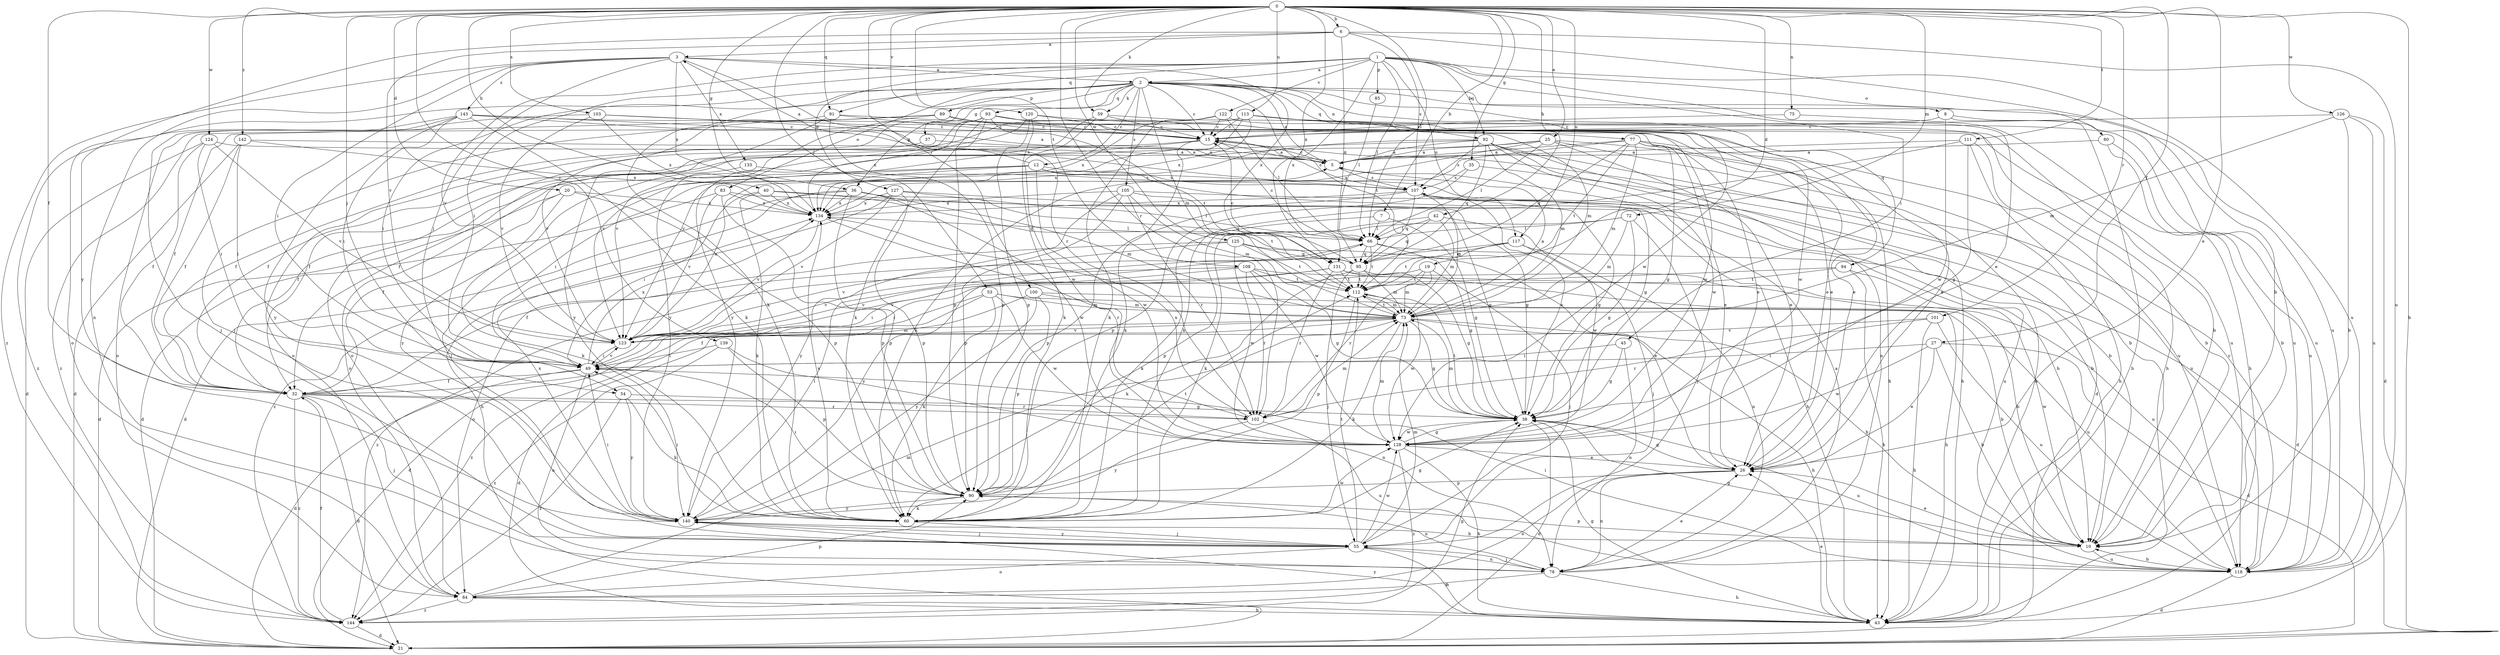 strict digraph  {
0;
1;
2;
3;
5;
6;
7;
8;
10;
12;
15;
19;
20;
21;
25;
26;
27;
32;
35;
36;
37;
38;
40;
42;
43;
45;
49;
53;
54;
55;
59;
60;
66;
72;
73;
75;
77;
78;
80;
83;
84;
85;
89;
90;
91;
92;
93;
94;
95;
100;
101;
102;
103;
105;
107;
108;
111;
112;
113;
117;
118;
120;
122;
123;
124;
125;
126;
127;
128;
131;
133;
134;
139;
140;
142;
143;
144;
0 -> 6  [label=b];
0 -> 7  [label=b];
0 -> 19  [label=d];
0 -> 20  [label=d];
0 -> 25  [label=e];
0 -> 26  [label=e];
0 -> 27  [label=f];
0 -> 32  [label=f];
0 -> 35  [label=g];
0 -> 36  [label=g];
0 -> 40  [label=h];
0 -> 42  [label=h];
0 -> 43  [label=h];
0 -> 53  [label=j];
0 -> 54  [label=j];
0 -> 59  [label=k];
0 -> 66  [label=l];
0 -> 72  [label=m];
0 -> 75  [label=n];
0 -> 91  [label=q];
0 -> 100  [label=r];
0 -> 101  [label=r];
0 -> 102  [label=r];
0 -> 103  [label=s];
0 -> 108  [label=t];
0 -> 111  [label=t];
0 -> 113  [label=u];
0 -> 117  [label=u];
0 -> 120  [label=v];
0 -> 124  [label=w];
0 -> 125  [label=w];
0 -> 126  [label=w];
0 -> 131  [label=x];
0 -> 139  [label=y];
0 -> 142  [label=z];
1 -> 2  [label=a];
1 -> 26  [label=e];
1 -> 45  [label=i];
1 -> 49  [label=i];
1 -> 66  [label=l];
1 -> 80  [label=o];
1 -> 85  [label=p];
1 -> 91  [label=q];
1 -> 92  [label=q];
1 -> 117  [label=u];
1 -> 118  [label=u];
1 -> 122  [label=v];
1 -> 123  [label=v];
1 -> 127  [label=w];
1 -> 131  [label=x];
2 -> 8  [label=b];
2 -> 12  [label=c];
2 -> 15  [label=c];
2 -> 36  [label=g];
2 -> 37  [label=g];
2 -> 49  [label=i];
2 -> 59  [label=k];
2 -> 60  [label=k];
2 -> 73  [label=m];
2 -> 77  [label=n];
2 -> 83  [label=o];
2 -> 84  [label=o];
2 -> 89  [label=p];
2 -> 92  [label=q];
2 -> 93  [label=q];
2 -> 94  [label=q];
2 -> 105  [label=s];
2 -> 112  [label=t];
2 -> 118  [label=u];
2 -> 128  [label=w];
3 -> 2  [label=a];
3 -> 49  [label=i];
3 -> 54  [label=j];
3 -> 78  [label=n];
3 -> 102  [label=r];
3 -> 131  [label=x];
3 -> 133  [label=x];
3 -> 134  [label=x];
3 -> 143  [label=z];
3 -> 144  [label=z];
5 -> 2  [label=a];
5 -> 15  [label=c];
5 -> 107  [label=s];
6 -> 3  [label=a];
6 -> 10  [label=b];
6 -> 95  [label=q];
6 -> 107  [label=s];
6 -> 118  [label=u];
6 -> 123  [label=v];
6 -> 140  [label=y];
7 -> 38  [label=g];
7 -> 60  [label=k];
7 -> 66  [label=l];
8 -> 15  [label=c];
8 -> 43  [label=h];
8 -> 118  [label=u];
8 -> 128  [label=w];
10 -> 26  [label=e];
10 -> 38  [label=g];
10 -> 90  [label=p];
10 -> 118  [label=u];
12 -> 3  [label=a];
12 -> 10  [label=b];
12 -> 32  [label=f];
12 -> 38  [label=g];
12 -> 49  [label=i];
12 -> 55  [label=j];
12 -> 107  [label=s];
12 -> 128  [label=w];
15 -> 5  [label=a];
15 -> 32  [label=f];
15 -> 60  [label=k];
15 -> 84  [label=o];
19 -> 55  [label=j];
19 -> 73  [label=m];
19 -> 102  [label=r];
19 -> 112  [label=t];
19 -> 123  [label=v];
20 -> 21  [label=d];
20 -> 32  [label=f];
20 -> 60  [label=k];
20 -> 90  [label=p];
20 -> 134  [label=x];
25 -> 5  [label=a];
25 -> 10  [label=b];
25 -> 26  [label=e];
25 -> 32  [label=f];
25 -> 43  [label=h];
25 -> 66  [label=l];
25 -> 134  [label=x];
26 -> 38  [label=g];
26 -> 78  [label=n];
26 -> 84  [label=o];
26 -> 90  [label=p];
27 -> 10  [label=b];
27 -> 21  [label=d];
27 -> 26  [label=e];
27 -> 49  [label=i];
27 -> 128  [label=w];
32 -> 21  [label=d];
32 -> 38  [label=g];
32 -> 55  [label=j];
32 -> 102  [label=r];
32 -> 144  [label=z];
35 -> 90  [label=p];
35 -> 107  [label=s];
35 -> 118  [label=u];
36 -> 21  [label=d];
36 -> 43  [label=h];
36 -> 73  [label=m];
36 -> 90  [label=p];
36 -> 95  [label=q];
36 -> 128  [label=w];
36 -> 134  [label=x];
37 -> 5  [label=a];
37 -> 32  [label=f];
38 -> 21  [label=d];
38 -> 73  [label=m];
38 -> 107  [label=s];
38 -> 112  [label=t];
38 -> 118  [label=u];
38 -> 128  [label=w];
40 -> 38  [label=g];
40 -> 49  [label=i];
40 -> 60  [label=k];
40 -> 95  [label=q];
40 -> 134  [label=x];
42 -> 66  [label=l];
42 -> 73  [label=m];
42 -> 90  [label=p];
42 -> 95  [label=q];
42 -> 128  [label=w];
43 -> 26  [label=e];
43 -> 38  [label=g];
43 -> 140  [label=y];
45 -> 38  [label=g];
45 -> 49  [label=i];
45 -> 78  [label=n];
49 -> 21  [label=d];
49 -> 32  [label=f];
49 -> 78  [label=n];
49 -> 123  [label=v];
49 -> 134  [label=x];
53 -> 10  [label=b];
53 -> 21  [label=d];
53 -> 60  [label=k];
53 -> 73  [label=m];
53 -> 128  [label=w];
53 -> 144  [label=z];
54 -> 60  [label=k];
54 -> 102  [label=r];
54 -> 140  [label=y];
54 -> 144  [label=z];
55 -> 43  [label=h];
55 -> 73  [label=m];
55 -> 78  [label=n];
55 -> 84  [label=o];
55 -> 112  [label=t];
55 -> 128  [label=w];
55 -> 140  [label=y];
59 -> 15  [label=c];
59 -> 26  [label=e];
59 -> 123  [label=v];
59 -> 128  [label=w];
60 -> 38  [label=g];
60 -> 49  [label=i];
60 -> 55  [label=j];
60 -> 128  [label=w];
60 -> 134  [label=x];
66 -> 15  [label=c];
66 -> 21  [label=d];
66 -> 32  [label=f];
66 -> 38  [label=g];
66 -> 95  [label=q];
66 -> 112  [label=t];
72 -> 38  [label=g];
72 -> 55  [label=j];
72 -> 60  [label=k];
72 -> 66  [label=l];
72 -> 73  [label=m];
73 -> 5  [label=a];
73 -> 10  [label=b];
73 -> 21  [label=d];
73 -> 38  [label=g];
73 -> 43  [label=h];
73 -> 60  [label=k];
73 -> 112  [label=t];
73 -> 123  [label=v];
75 -> 15  [label=c];
75 -> 43  [label=h];
77 -> 5  [label=a];
77 -> 26  [label=e];
77 -> 38  [label=g];
77 -> 43  [label=h];
77 -> 60  [label=k];
77 -> 73  [label=m];
77 -> 95  [label=q];
77 -> 112  [label=t];
77 -> 118  [label=u];
78 -> 5  [label=a];
78 -> 26  [label=e];
78 -> 43  [label=h];
78 -> 55  [label=j];
78 -> 84  [label=o];
80 -> 5  [label=a];
80 -> 10  [label=b];
80 -> 118  [label=u];
83 -> 10  [label=b];
83 -> 21  [label=d];
83 -> 90  [label=p];
83 -> 123  [label=v];
83 -> 134  [label=x];
84 -> 43  [label=h];
84 -> 73  [label=m];
84 -> 90  [label=p];
84 -> 144  [label=z];
85 -> 66  [label=l];
89 -> 15  [label=c];
89 -> 26  [label=e];
89 -> 32  [label=f];
89 -> 55  [label=j];
89 -> 118  [label=u];
89 -> 140  [label=y];
90 -> 49  [label=i];
90 -> 60  [label=k];
90 -> 78  [label=n];
90 -> 112  [label=t];
90 -> 140  [label=y];
91 -> 15  [label=c];
91 -> 73  [label=m];
91 -> 90  [label=p];
91 -> 123  [label=v];
91 -> 140  [label=y];
92 -> 5  [label=a];
92 -> 21  [label=d];
92 -> 32  [label=f];
92 -> 43  [label=h];
92 -> 73  [label=m];
92 -> 78  [label=n];
92 -> 95  [label=q];
92 -> 107  [label=s];
92 -> 128  [label=w];
92 -> 134  [label=x];
93 -> 15  [label=c];
93 -> 26  [label=e];
93 -> 60  [label=k];
93 -> 84  [label=o];
93 -> 90  [label=p];
93 -> 112  [label=t];
93 -> 123  [label=v];
93 -> 128  [label=w];
93 -> 134  [label=x];
94 -> 43  [label=h];
94 -> 49  [label=i];
94 -> 112  [label=t];
94 -> 10  [label=w];
95 -> 15  [label=c];
95 -> 38  [label=g];
95 -> 55  [label=j];
95 -> 60  [label=k];
95 -> 73  [label=m];
95 -> 112  [label=t];
100 -> 32  [label=f];
100 -> 73  [label=m];
100 -> 90  [label=p];
100 -> 118  [label=u];
100 -> 140  [label=y];
101 -> 43  [label=h];
101 -> 102  [label=r];
101 -> 118  [label=u];
101 -> 123  [label=v];
102 -> 73  [label=m];
102 -> 118  [label=u];
102 -> 134  [label=x];
102 -> 140  [label=y];
103 -> 5  [label=a];
103 -> 15  [label=c];
103 -> 84  [label=o];
103 -> 123  [label=v];
103 -> 134  [label=x];
105 -> 10  [label=b];
105 -> 73  [label=m];
105 -> 90  [label=p];
105 -> 102  [label=r];
105 -> 112  [label=t];
105 -> 134  [label=x];
105 -> 140  [label=y];
107 -> 15  [label=c];
107 -> 38  [label=g];
107 -> 43  [label=h];
107 -> 73  [label=m];
107 -> 90  [label=p];
107 -> 95  [label=q];
107 -> 118  [label=u];
107 -> 134  [label=x];
108 -> 10  [label=b];
108 -> 38  [label=g];
108 -> 102  [label=r];
108 -> 112  [label=t];
108 -> 123  [label=v];
108 -> 128  [label=w];
108 -> 144  [label=z];
111 -> 5  [label=a];
111 -> 10  [label=b];
111 -> 38  [label=g];
111 -> 43  [label=h];
111 -> 60  [label=k];
112 -> 73  [label=m];
112 -> 90  [label=p];
112 -> 128  [label=w];
113 -> 15  [label=c];
113 -> 43  [label=h];
113 -> 118  [label=u];
113 -> 123  [label=v];
113 -> 128  [label=w];
113 -> 134  [label=x];
113 -> 144  [label=z];
117 -> 55  [label=j];
117 -> 78  [label=n];
117 -> 95  [label=q];
117 -> 112  [label=t];
117 -> 140  [label=y];
118 -> 10  [label=b];
118 -> 15  [label=c];
118 -> 21  [label=d];
118 -> 49  [label=i];
120 -> 15  [label=c];
120 -> 26  [label=e];
120 -> 60  [label=k];
120 -> 90  [label=p];
120 -> 140  [label=y];
122 -> 10  [label=b];
122 -> 15  [label=c];
122 -> 60  [label=k];
122 -> 66  [label=l];
122 -> 84  [label=o];
122 -> 134  [label=x];
123 -> 5  [label=a];
123 -> 49  [label=i];
123 -> 73  [label=m];
124 -> 5  [label=a];
124 -> 21  [label=d];
124 -> 32  [label=f];
124 -> 49  [label=i];
124 -> 123  [label=v];
125 -> 26  [label=e];
125 -> 84  [label=o];
125 -> 95  [label=q];
125 -> 112  [label=t];
125 -> 123  [label=v];
125 -> 128  [label=w];
126 -> 10  [label=b];
126 -> 15  [label=c];
126 -> 21  [label=d];
126 -> 73  [label=m];
126 -> 118  [label=u];
127 -> 38  [label=g];
127 -> 66  [label=l];
127 -> 90  [label=p];
127 -> 123  [label=v];
127 -> 134  [label=x];
127 -> 144  [label=z];
128 -> 26  [label=e];
128 -> 38  [label=g];
128 -> 43  [label=h];
128 -> 73  [label=m];
128 -> 144  [label=z];
131 -> 43  [label=h];
131 -> 49  [label=i];
131 -> 102  [label=r];
131 -> 112  [label=t];
131 -> 118  [label=u];
131 -> 123  [label=v];
133 -> 107  [label=s];
133 -> 140  [label=y];
134 -> 66  [label=l];
134 -> 102  [label=r];
134 -> 123  [label=v];
139 -> 49  [label=i];
139 -> 78  [label=n];
139 -> 90  [label=p];
139 -> 144  [label=z];
140 -> 10  [label=b];
140 -> 49  [label=i];
140 -> 55  [label=j];
140 -> 66  [label=l];
140 -> 134  [label=x];
142 -> 5  [label=a];
142 -> 21  [label=d];
142 -> 32  [label=f];
142 -> 49  [label=i];
142 -> 134  [label=x];
143 -> 15  [label=c];
143 -> 26  [label=e];
143 -> 49  [label=i];
143 -> 55  [label=j];
143 -> 60  [label=k];
143 -> 107  [label=s];
143 -> 140  [label=y];
143 -> 144  [label=z];
144 -> 21  [label=d];
144 -> 32  [label=f];
144 -> 38  [label=g];
}
